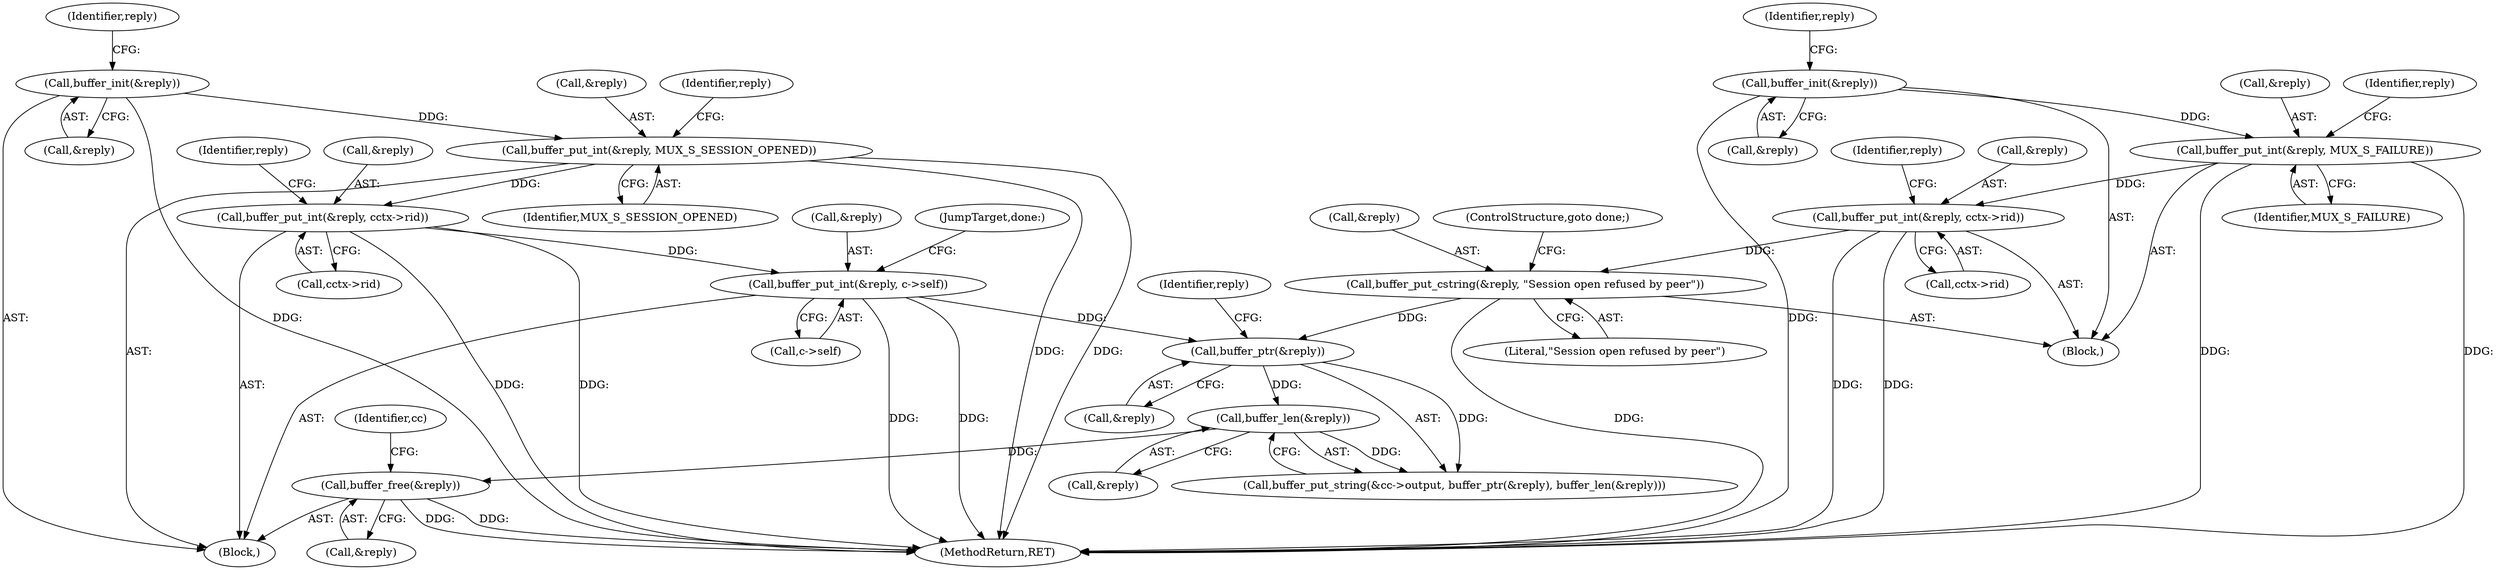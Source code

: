 digraph "0_mindrot_ed4ce82dbfa8a3a3c8ea6fa0db113c71e234416c_0@API" {
"1000295" [label="(Call,buffer_free(&reply))"];
"1000292" [label="(Call,buffer_len(&reply))"];
"1000289" [label="(Call,buffer_ptr(&reply))"];
"1000175" [label="(Call,buffer_put_cstring(&reply, \"Session open refused by peer\"))"];
"1000169" [label="(Call,buffer_put_int(&reply, cctx->rid))"];
"1000165" [label="(Call,buffer_put_int(&reply, MUX_S_FAILURE))"];
"1000162" [label="(Call,buffer_init(&reply))"];
"1000277" [label="(Call,buffer_put_int(&reply, c->self))"];
"1000271" [label="(Call,buffer_put_int(&reply, cctx->rid))"];
"1000267" [label="(Call,buffer_put_int(&reply, MUX_S_SESSION_OPENED))"];
"1000264" [label="(Call,buffer_init(&reply))"];
"1000361" [label="(MethodReturn,RET)"];
"1000283" [label="(JumpTarget,done:)"];
"1000265" [label="(Call,&reply)"];
"1000171" [label="(Identifier,reply)"];
"1000289" [label="(Call,buffer_ptr(&reply))"];
"1000176" [label="(Call,&reply)"];
"1000162" [label="(Call,buffer_init(&reply))"];
"1000167" [label="(Identifier,reply)"];
"1000273" [label="(Identifier,reply)"];
"1000268" [label="(Call,&reply)"];
"1000295" [label="(Call,buffer_free(&reply))"];
"1000277" [label="(Call,buffer_put_int(&reply, c->self))"];
"1000294" [label="(Identifier,reply)"];
"1000165" [label="(Call,buffer_put_int(&reply, MUX_S_FAILURE))"];
"1000175" [label="(Call,buffer_put_cstring(&reply, \"Session open refused by peer\"))"];
"1000177" [label="(Identifier,reply)"];
"1000178" [label="(Literal,\"Session open refused by peer\")"];
"1000269" [label="(Identifier,reply)"];
"1000296" [label="(Call,&reply)"];
"1000292" [label="(Call,buffer_len(&reply))"];
"1000270" [label="(Identifier,MUX_S_SESSION_OPENED)"];
"1000272" [label="(Call,&reply)"];
"1000170" [label="(Call,&reply)"];
"1000284" [label="(Call,buffer_put_string(&cc->output, buffer_ptr(&reply), buffer_len(&reply)))"];
"1000163" [label="(Call,&reply)"];
"1000264" [label="(Call,buffer_init(&reply))"];
"1000166" [label="(Call,&reply)"];
"1000293" [label="(Call,&reply)"];
"1000278" [label="(Call,&reply)"];
"1000267" [label="(Call,buffer_put_int(&reply, MUX_S_SESSION_OPENED))"];
"1000301" [label="(Identifier,cc)"];
"1000158" [label="(Block,)"];
"1000179" [label="(ControlStructure,goto done;)"];
"1000279" [label="(Identifier,reply)"];
"1000271" [label="(Call,buffer_put_int(&reply, cctx->rid))"];
"1000111" [label="(Block,)"];
"1000169" [label="(Call,buffer_put_int(&reply, cctx->rid))"];
"1000172" [label="(Call,cctx->rid)"];
"1000280" [label="(Call,c->self)"];
"1000290" [label="(Call,&reply)"];
"1000168" [label="(Identifier,MUX_S_FAILURE)"];
"1000274" [label="(Call,cctx->rid)"];
"1000295" -> "1000111"  [label="AST: "];
"1000295" -> "1000296"  [label="CFG: "];
"1000296" -> "1000295"  [label="AST: "];
"1000301" -> "1000295"  [label="CFG: "];
"1000295" -> "1000361"  [label="DDG: "];
"1000295" -> "1000361"  [label="DDG: "];
"1000292" -> "1000295"  [label="DDG: "];
"1000292" -> "1000284"  [label="AST: "];
"1000292" -> "1000293"  [label="CFG: "];
"1000293" -> "1000292"  [label="AST: "];
"1000284" -> "1000292"  [label="CFG: "];
"1000292" -> "1000284"  [label="DDG: "];
"1000289" -> "1000292"  [label="DDG: "];
"1000289" -> "1000284"  [label="AST: "];
"1000289" -> "1000290"  [label="CFG: "];
"1000290" -> "1000289"  [label="AST: "];
"1000294" -> "1000289"  [label="CFG: "];
"1000289" -> "1000284"  [label="DDG: "];
"1000175" -> "1000289"  [label="DDG: "];
"1000277" -> "1000289"  [label="DDG: "];
"1000175" -> "1000158"  [label="AST: "];
"1000175" -> "1000178"  [label="CFG: "];
"1000176" -> "1000175"  [label="AST: "];
"1000178" -> "1000175"  [label="AST: "];
"1000179" -> "1000175"  [label="CFG: "];
"1000175" -> "1000361"  [label="DDG: "];
"1000169" -> "1000175"  [label="DDG: "];
"1000169" -> "1000158"  [label="AST: "];
"1000169" -> "1000172"  [label="CFG: "];
"1000170" -> "1000169"  [label="AST: "];
"1000172" -> "1000169"  [label="AST: "];
"1000177" -> "1000169"  [label="CFG: "];
"1000169" -> "1000361"  [label="DDG: "];
"1000169" -> "1000361"  [label="DDG: "];
"1000165" -> "1000169"  [label="DDG: "];
"1000165" -> "1000158"  [label="AST: "];
"1000165" -> "1000168"  [label="CFG: "];
"1000166" -> "1000165"  [label="AST: "];
"1000168" -> "1000165"  [label="AST: "];
"1000171" -> "1000165"  [label="CFG: "];
"1000165" -> "1000361"  [label="DDG: "];
"1000165" -> "1000361"  [label="DDG: "];
"1000162" -> "1000165"  [label="DDG: "];
"1000162" -> "1000158"  [label="AST: "];
"1000162" -> "1000163"  [label="CFG: "];
"1000163" -> "1000162"  [label="AST: "];
"1000167" -> "1000162"  [label="CFG: "];
"1000162" -> "1000361"  [label="DDG: "];
"1000277" -> "1000111"  [label="AST: "];
"1000277" -> "1000280"  [label="CFG: "];
"1000278" -> "1000277"  [label="AST: "];
"1000280" -> "1000277"  [label="AST: "];
"1000283" -> "1000277"  [label="CFG: "];
"1000277" -> "1000361"  [label="DDG: "];
"1000277" -> "1000361"  [label="DDG: "];
"1000271" -> "1000277"  [label="DDG: "];
"1000271" -> "1000111"  [label="AST: "];
"1000271" -> "1000274"  [label="CFG: "];
"1000272" -> "1000271"  [label="AST: "];
"1000274" -> "1000271"  [label="AST: "];
"1000279" -> "1000271"  [label="CFG: "];
"1000271" -> "1000361"  [label="DDG: "];
"1000271" -> "1000361"  [label="DDG: "];
"1000267" -> "1000271"  [label="DDG: "];
"1000267" -> "1000111"  [label="AST: "];
"1000267" -> "1000270"  [label="CFG: "];
"1000268" -> "1000267"  [label="AST: "];
"1000270" -> "1000267"  [label="AST: "];
"1000273" -> "1000267"  [label="CFG: "];
"1000267" -> "1000361"  [label="DDG: "];
"1000267" -> "1000361"  [label="DDG: "];
"1000264" -> "1000267"  [label="DDG: "];
"1000264" -> "1000111"  [label="AST: "];
"1000264" -> "1000265"  [label="CFG: "];
"1000265" -> "1000264"  [label="AST: "];
"1000269" -> "1000264"  [label="CFG: "];
"1000264" -> "1000361"  [label="DDG: "];
}
